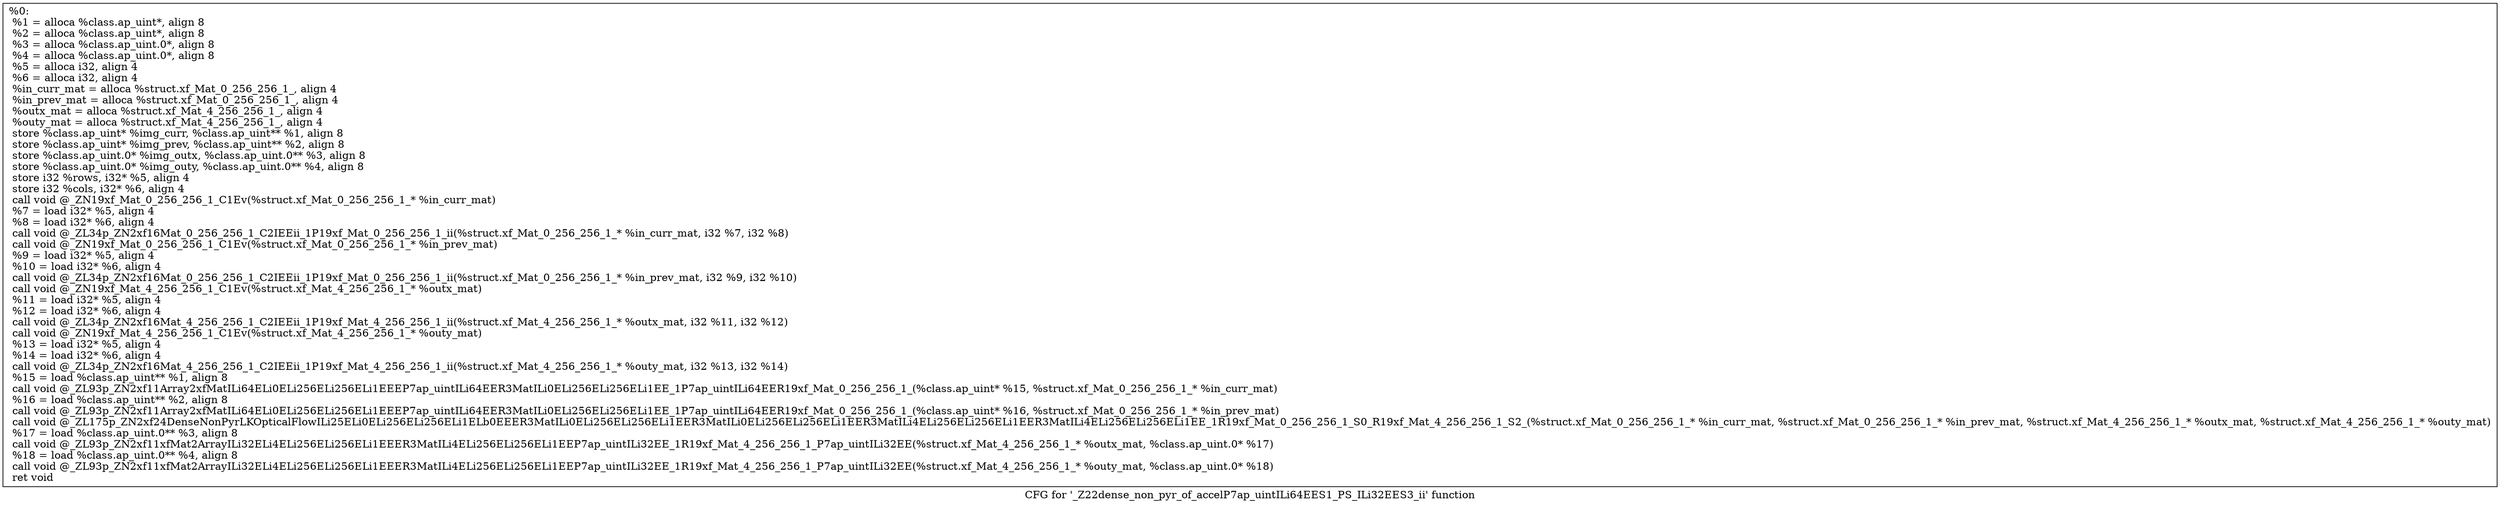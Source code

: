 digraph "CFG for '_Z22dense_non_pyr_of_accelP7ap_uintILi64EES1_PS_ILi32EES3_ii' function" {
	label="CFG for '_Z22dense_non_pyr_of_accelP7ap_uintILi64EES1_PS_ILi32EES3_ii' function";

	Node0x26c93e0 [shape=record,label="{%0:\l  %1 = alloca %class.ap_uint*, align 8\l  %2 = alloca %class.ap_uint*, align 8\l  %3 = alloca %class.ap_uint.0*, align 8\l  %4 = alloca %class.ap_uint.0*, align 8\l  %5 = alloca i32, align 4\l  %6 = alloca i32, align 4\l  %in_curr_mat = alloca %struct.xf_Mat_0_256_256_1_, align 4\l  %in_prev_mat = alloca %struct.xf_Mat_0_256_256_1_, align 4\l  %outx_mat = alloca %struct.xf_Mat_4_256_256_1_, align 4\l  %outy_mat = alloca %struct.xf_Mat_4_256_256_1_, align 4\l  store %class.ap_uint* %img_curr, %class.ap_uint** %1, align 8\l  store %class.ap_uint* %img_prev, %class.ap_uint** %2, align 8\l  store %class.ap_uint.0* %img_outx, %class.ap_uint.0** %3, align 8\l  store %class.ap_uint.0* %img_outy, %class.ap_uint.0** %4, align 8\l  store i32 %rows, i32* %5, align 4\l  store i32 %cols, i32* %6, align 4\l  call void @_ZN19xf_Mat_0_256_256_1_C1Ev(%struct.xf_Mat_0_256_256_1_* %in_curr_mat)\l  %7 = load i32* %5, align 4\l  %8 = load i32* %6, align 4\l  call void @_ZL34p_ZN2xf16Mat_0_256_256_1_C2IEEii_1P19xf_Mat_0_256_256_1_ii(%struct.xf_Mat_0_256_256_1_* %in_curr_mat, i32 %7, i32 %8)\l  call void @_ZN19xf_Mat_0_256_256_1_C1Ev(%struct.xf_Mat_0_256_256_1_* %in_prev_mat)\l  %9 = load i32* %5, align 4\l  %10 = load i32* %6, align 4\l  call void @_ZL34p_ZN2xf16Mat_0_256_256_1_C2IEEii_1P19xf_Mat_0_256_256_1_ii(%struct.xf_Mat_0_256_256_1_* %in_prev_mat, i32 %9, i32 %10)\l  call void @_ZN19xf_Mat_4_256_256_1_C1Ev(%struct.xf_Mat_4_256_256_1_* %outx_mat)\l  %11 = load i32* %5, align 4\l  %12 = load i32* %6, align 4\l  call void @_ZL34p_ZN2xf16Mat_4_256_256_1_C2IEEii_1P19xf_Mat_4_256_256_1_ii(%struct.xf_Mat_4_256_256_1_* %outx_mat, i32 %11, i32 %12)\l  call void @_ZN19xf_Mat_4_256_256_1_C1Ev(%struct.xf_Mat_4_256_256_1_* %outy_mat)\l  %13 = load i32* %5, align 4\l  %14 = load i32* %6, align 4\l  call void @_ZL34p_ZN2xf16Mat_4_256_256_1_C2IEEii_1P19xf_Mat_4_256_256_1_ii(%struct.xf_Mat_4_256_256_1_* %outy_mat, i32 %13, i32 %14)\l  %15 = load %class.ap_uint** %1, align 8\l  call void @_ZL93p_ZN2xf11Array2xfMatILi64ELi0ELi256ELi256ELi1EEEP7ap_uintILi64EER3MatILi0ELi256ELi256ELi1EE_1P7ap_uintILi64EER19xf_Mat_0_256_256_1_(%class.ap_uint* %15, %struct.xf_Mat_0_256_256_1_* %in_curr_mat)\l  %16 = load %class.ap_uint** %2, align 8\l  call void @_ZL93p_ZN2xf11Array2xfMatILi64ELi0ELi256ELi256ELi1EEEP7ap_uintILi64EER3MatILi0ELi256ELi256ELi1EE_1P7ap_uintILi64EER19xf_Mat_0_256_256_1_(%class.ap_uint* %16, %struct.xf_Mat_0_256_256_1_* %in_prev_mat)\l  call void @_ZL175p_ZN2xf24DenseNonPyrLKOpticalFlowILi25ELi0ELi256ELi256ELi1ELb0EEER3MatILi0ELi256ELi256ELi1EER3MatILi0ELi256ELi256ELi1EER3MatILi4ELi256ELi256ELi1EER3MatILi4ELi256ELi256ELi1EE_1R19xf_Mat_0_256_256_1_S0_R19xf_Mat_4_256_256_1_S2_(%struct.xf_Mat_0_256_256_1_* %in_curr_mat, %struct.xf_Mat_0_256_256_1_* %in_prev_mat, %struct.xf_Mat_4_256_256_1_* %outx_mat, %struct.xf_Mat_4_256_256_1_* %outy_mat)\l  %17 = load %class.ap_uint.0** %3, align 8\l  call void @_ZL93p_ZN2xf11xfMat2ArrayILi32ELi4ELi256ELi256ELi1EEER3MatILi4ELi256ELi256ELi1EEP7ap_uintILi32EE_1R19xf_Mat_4_256_256_1_P7ap_uintILi32EE(%struct.xf_Mat_4_256_256_1_* %outx_mat, %class.ap_uint.0* %17)\l  %18 = load %class.ap_uint.0** %4, align 8\l  call void @_ZL93p_ZN2xf11xfMat2ArrayILi32ELi4ELi256ELi256ELi1EEER3MatILi4ELi256ELi256ELi1EEP7ap_uintILi32EE_1R19xf_Mat_4_256_256_1_P7ap_uintILi32EE(%struct.xf_Mat_4_256_256_1_* %outy_mat, %class.ap_uint.0* %18)\l  ret void\l}"];
}
